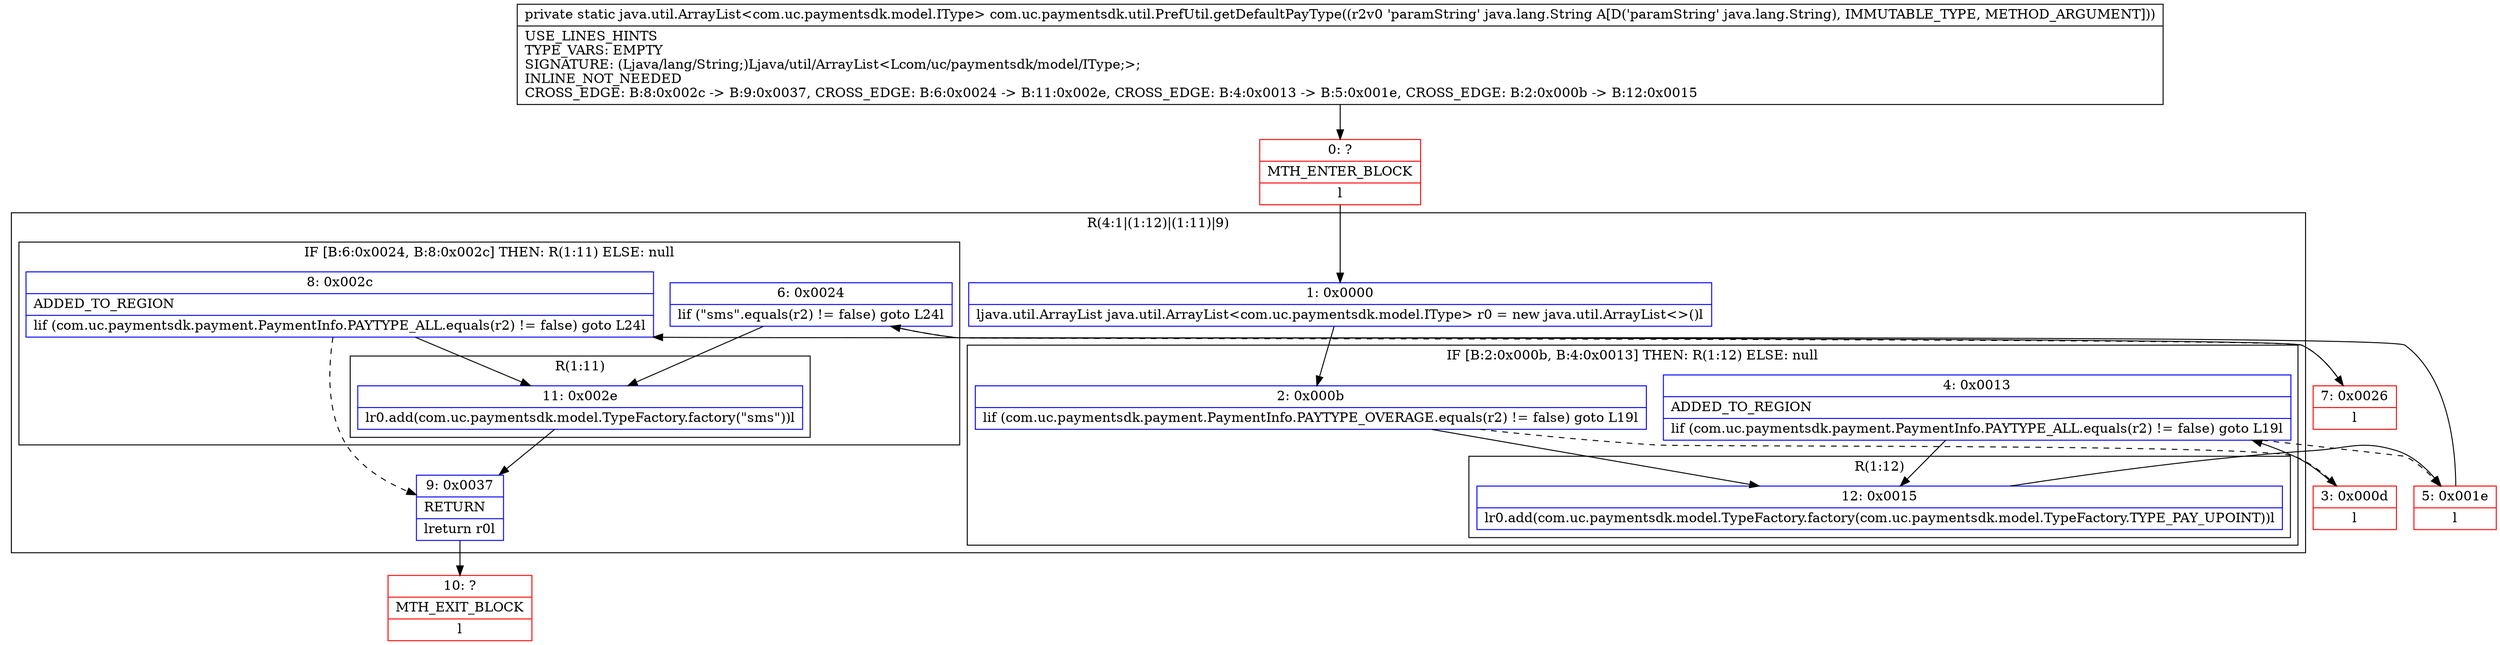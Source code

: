 digraph "CFG forcom.uc.paymentsdk.util.PrefUtil.getDefaultPayType(Ljava\/lang\/String;)Ljava\/util\/ArrayList;" {
subgraph cluster_Region_288769013 {
label = "R(4:1|(1:12)|(1:11)|9)";
node [shape=record,color=blue];
Node_1 [shape=record,label="{1\:\ 0x0000|ljava.util.ArrayList java.util.ArrayList\<com.uc.paymentsdk.model.IType\> r0 = new java.util.ArrayList\<\>()l}"];
subgraph cluster_IfRegion_2011964681 {
label = "IF [B:2:0x000b, B:4:0x0013] THEN: R(1:12) ELSE: null";
node [shape=record,color=blue];
Node_2 [shape=record,label="{2\:\ 0x000b|lif (com.uc.paymentsdk.payment.PaymentInfo.PAYTYPE_OVERAGE.equals(r2) != false) goto L19l}"];
Node_4 [shape=record,label="{4\:\ 0x0013|ADDED_TO_REGION\l|lif (com.uc.paymentsdk.payment.PaymentInfo.PAYTYPE_ALL.equals(r2) != false) goto L19l}"];
subgraph cluster_Region_1932374965 {
label = "R(1:12)";
node [shape=record,color=blue];
Node_12 [shape=record,label="{12\:\ 0x0015|lr0.add(com.uc.paymentsdk.model.TypeFactory.factory(com.uc.paymentsdk.model.TypeFactory.TYPE_PAY_UPOINT))l}"];
}
}
subgraph cluster_IfRegion_1849866916 {
label = "IF [B:6:0x0024, B:8:0x002c] THEN: R(1:11) ELSE: null";
node [shape=record,color=blue];
Node_6 [shape=record,label="{6\:\ 0x0024|lif (\"sms\".equals(r2) != false) goto L24l}"];
Node_8 [shape=record,label="{8\:\ 0x002c|ADDED_TO_REGION\l|lif (com.uc.paymentsdk.payment.PaymentInfo.PAYTYPE_ALL.equals(r2) != false) goto L24l}"];
subgraph cluster_Region_890759450 {
label = "R(1:11)";
node [shape=record,color=blue];
Node_11 [shape=record,label="{11\:\ 0x002e|lr0.add(com.uc.paymentsdk.model.TypeFactory.factory(\"sms\"))l}"];
}
}
Node_9 [shape=record,label="{9\:\ 0x0037|RETURN\l|lreturn r0l}"];
}
Node_0 [shape=record,color=red,label="{0\:\ ?|MTH_ENTER_BLOCK\l|l}"];
Node_3 [shape=record,color=red,label="{3\:\ 0x000d|l}"];
Node_5 [shape=record,color=red,label="{5\:\ 0x001e|l}"];
Node_7 [shape=record,color=red,label="{7\:\ 0x0026|l}"];
Node_10 [shape=record,color=red,label="{10\:\ ?|MTH_EXIT_BLOCK\l|l}"];
MethodNode[shape=record,label="{private static java.util.ArrayList\<com.uc.paymentsdk.model.IType\> com.uc.paymentsdk.util.PrefUtil.getDefaultPayType((r2v0 'paramString' java.lang.String A[D('paramString' java.lang.String), IMMUTABLE_TYPE, METHOD_ARGUMENT]))  | USE_LINES_HINTS\lTYPE_VARS: EMPTY\lSIGNATURE: (Ljava\/lang\/String;)Ljava\/util\/ArrayList\<Lcom\/uc\/paymentsdk\/model\/IType;\>;\lINLINE_NOT_NEEDED\lCROSS_EDGE: B:8:0x002c \-\> B:9:0x0037, CROSS_EDGE: B:6:0x0024 \-\> B:11:0x002e, CROSS_EDGE: B:4:0x0013 \-\> B:5:0x001e, CROSS_EDGE: B:2:0x000b \-\> B:12:0x0015\l}"];
MethodNode -> Node_0;
Node_1 -> Node_2;
Node_2 -> Node_3[style=dashed];
Node_2 -> Node_12;
Node_4 -> Node_12;
Node_4 -> Node_5[style=dashed];
Node_12 -> Node_5;
Node_6 -> Node_7[style=dashed];
Node_6 -> Node_11;
Node_8 -> Node_11;
Node_8 -> Node_9[style=dashed];
Node_11 -> Node_9;
Node_9 -> Node_10;
Node_0 -> Node_1;
Node_3 -> Node_4;
Node_5 -> Node_6;
Node_7 -> Node_8;
}

